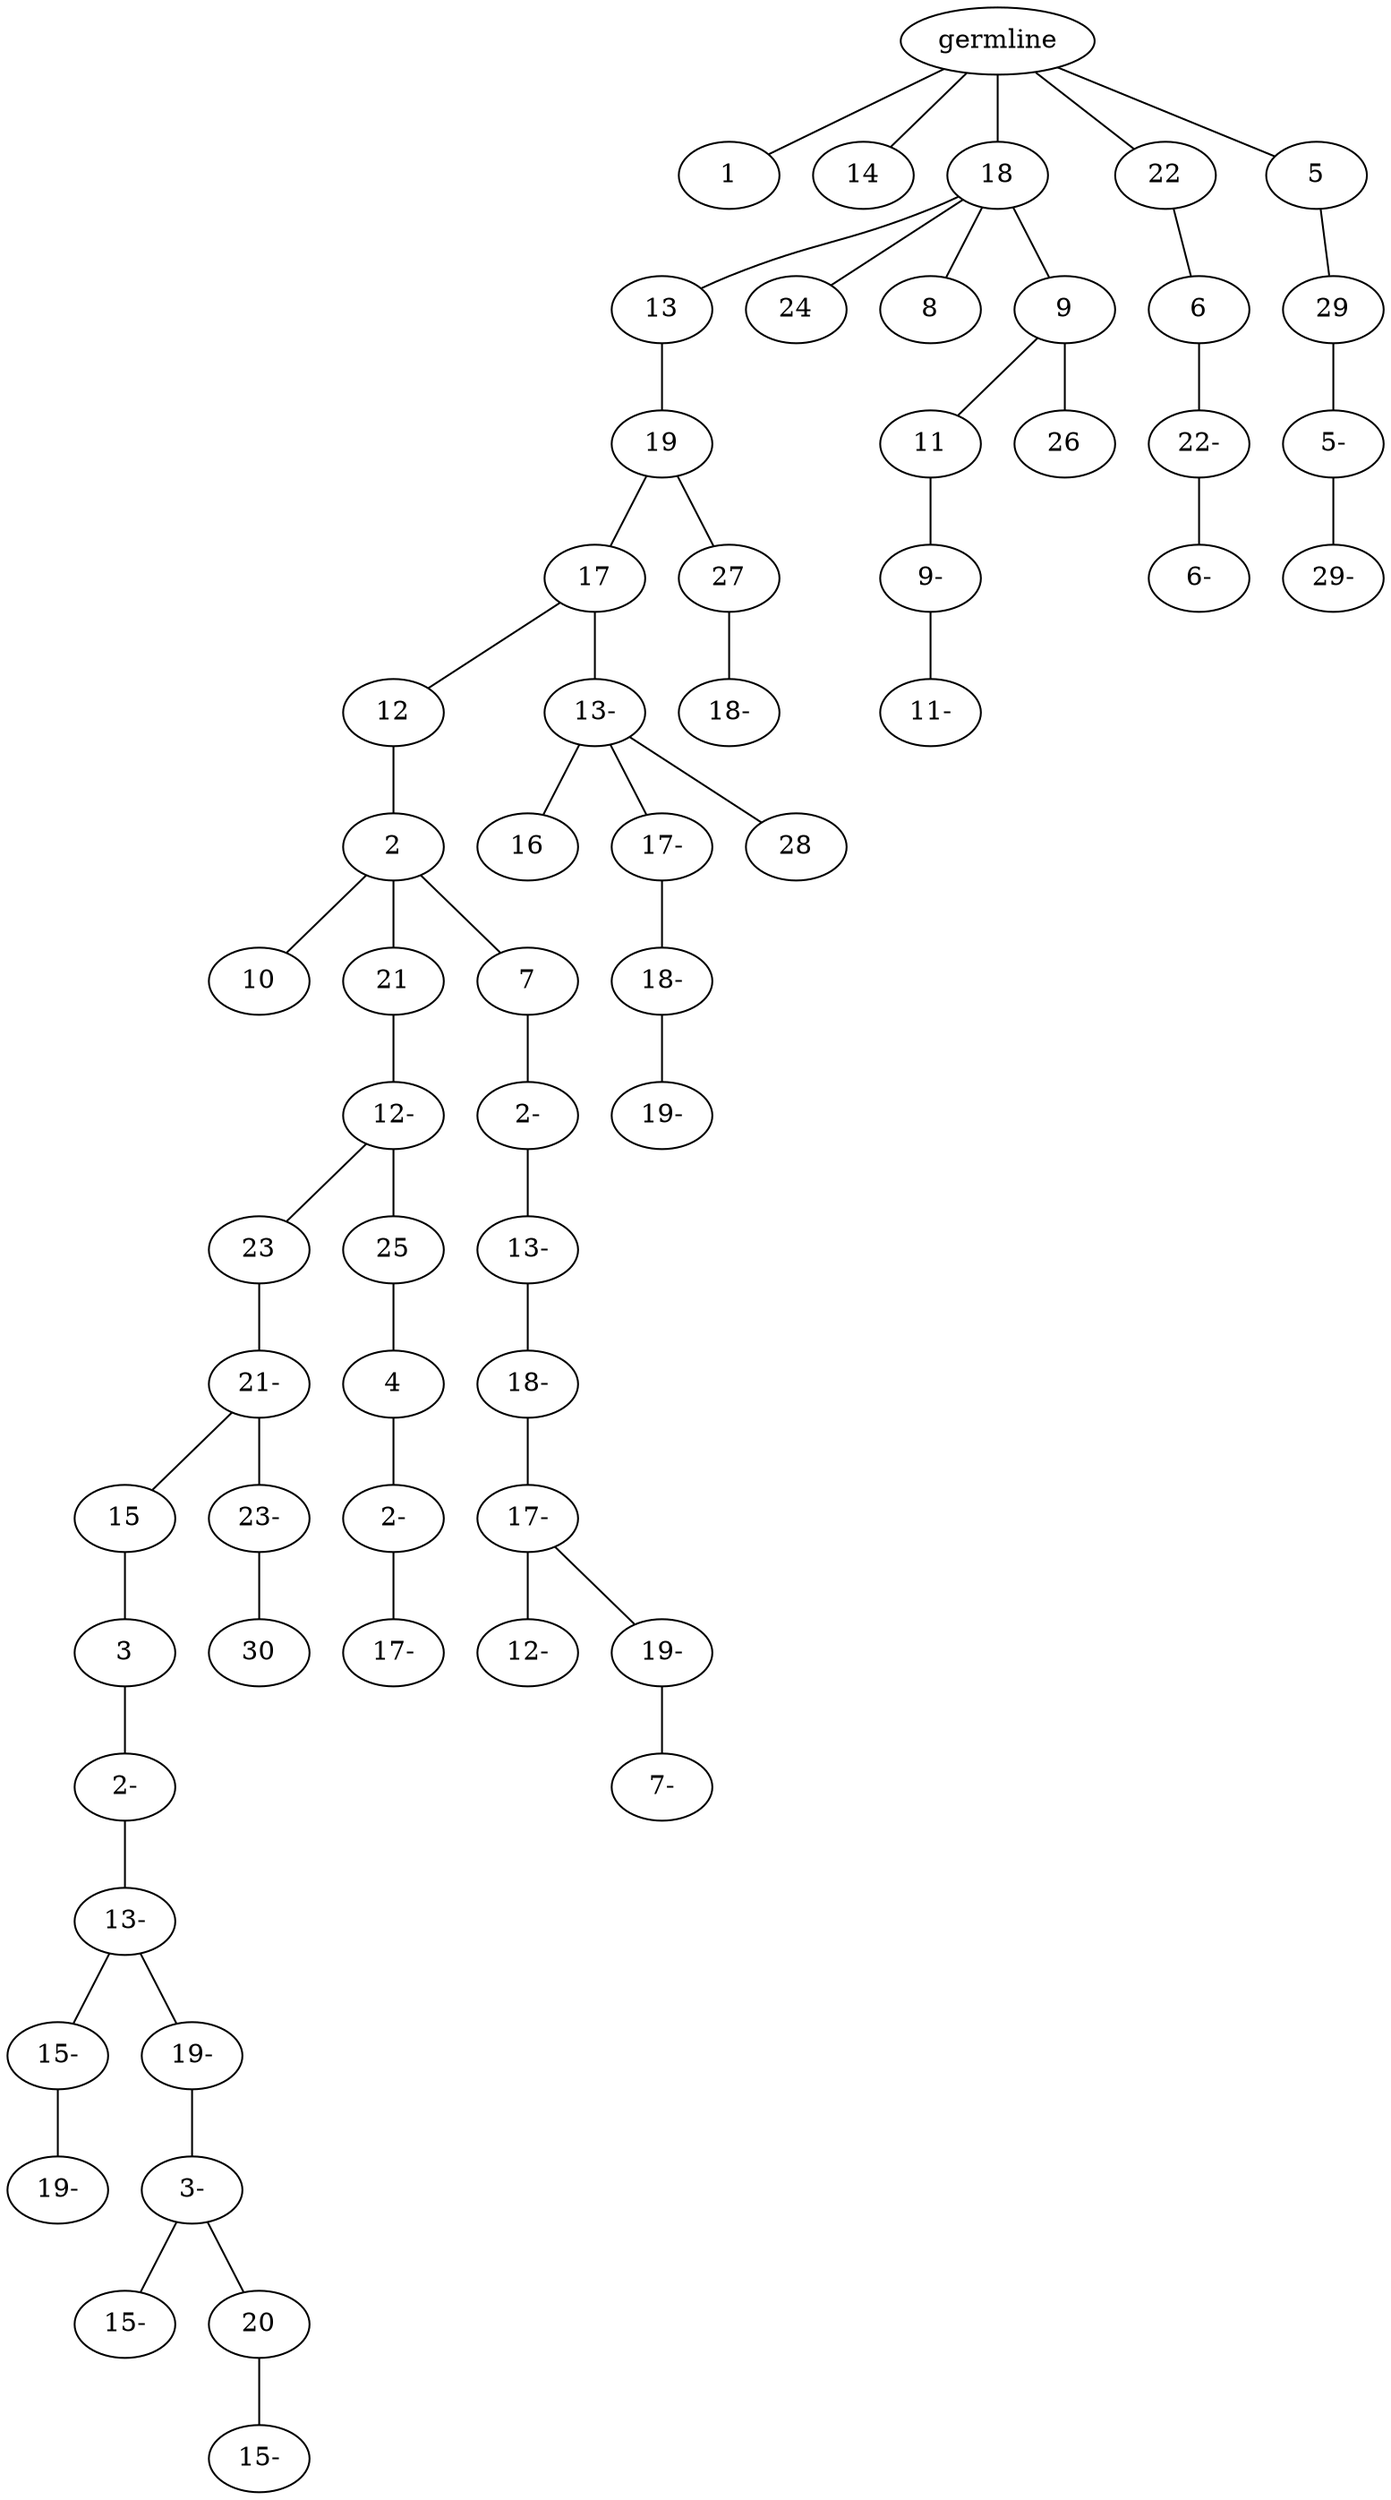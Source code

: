 graph tree {
    "140031929595072" [label="germline"];
    "140031929083264" [label="1"];
    "140031929083984" [label="14"];
    "140031929084320" [label="18"];
    "140031930232352" [label="13"];
    "140031930230288" [label="19"];
    "140031930230528" [label="17"];
    "140031930232736" [label="12"];
    "140031930231104" [label="2"];
    "140031930230864" [label="10"];
    "140031930232112" [label="21"];
    "140031930232304" [label="12-"];
    "140031930231296" [label="23"];
    "140031930478496" [label="21-"];
    "140031930105232" [label="15"];
    "140031930102592" [label="3"];
    "140031930102640" [label="2-"];
    "140031930104992" [label="13-"];
    "140031930102784" [label="15-"];
    "140031930477536" [label="19-"];
    "140031930104320" [label="19-"];
    "140031930102208" [label="3-"];
    "140031930102304" [label="15-"];
    "140031930104032" [label="20"];
    "140031930102016" [label="15-"];
    "140031930103072" [label="23-"];
    "140031930103792" [label="30"];
    "140031930474896" [label="25"];
    "140031930105472" [label="4"];
    "140031930103024" [label="2-"];
    "140031930103120" [label="17-"];
    "140031930232640" [label="7"];
    "140031930232544" [label="2-"];
    "140031930477248" [label="13-"];
    "140031930103984" [label="18-"];
    "140031930105184" [label="17-"];
    "140031930105616" [label="12-"];
    "140031930103168" [label="19-"];
    "140031930104224" [label="7-"];
    "140031930231152" [label="13-"];
    "140031930231440" [label="16"];
    "140031930231056" [label="17-"];
    "140031930232448" [label="18-"];
    "140031930103840" [label="19-"];
    "140031930231344" [label="28"];
    "140031930230000" [label="27"];
    "140031930231824" [label="18-"];
    "140031930477968" [label="24"];
    "140031930478064" [label="8"];
    "140031930232400" [label="9"];
    "140031930228800" [label="11"];
    "140031930101968" [label="9-"];
    "140031930104272" [label="11-"];
    "140031930230432" [label="26"];
    "140031929083552" [label="22"];
    "140031930232256" [label="6"];
    "140031930104800" [label="22-"];
    "140031930103888" [label="6-"];
    "140031929082496" [label="5"];
    "140031930232784" [label="29"];
    "140031930105808" [label="5-"];
    "140031930104896" [label="29-"];
    "140031929595072" -- "140031929083264";
    "140031929595072" -- "140031929083984";
    "140031929595072" -- "140031929084320";
    "140031929595072" -- "140031929083552";
    "140031929595072" -- "140031929082496";
    "140031929084320" -- "140031930232352";
    "140031929084320" -- "140031930477968";
    "140031929084320" -- "140031930478064";
    "140031929084320" -- "140031930232400";
    "140031930232352" -- "140031930230288";
    "140031930230288" -- "140031930230528";
    "140031930230288" -- "140031930230000";
    "140031930230528" -- "140031930232736";
    "140031930230528" -- "140031930231152";
    "140031930232736" -- "140031930231104";
    "140031930231104" -- "140031930230864";
    "140031930231104" -- "140031930232112";
    "140031930231104" -- "140031930232640";
    "140031930232112" -- "140031930232304";
    "140031930232304" -- "140031930231296";
    "140031930232304" -- "140031930474896";
    "140031930231296" -- "140031930478496";
    "140031930478496" -- "140031930105232";
    "140031930478496" -- "140031930103072";
    "140031930105232" -- "140031930102592";
    "140031930102592" -- "140031930102640";
    "140031930102640" -- "140031930104992";
    "140031930104992" -- "140031930102784";
    "140031930104992" -- "140031930104320";
    "140031930102784" -- "140031930477536";
    "140031930104320" -- "140031930102208";
    "140031930102208" -- "140031930102304";
    "140031930102208" -- "140031930104032";
    "140031930104032" -- "140031930102016";
    "140031930103072" -- "140031930103792";
    "140031930474896" -- "140031930105472";
    "140031930105472" -- "140031930103024";
    "140031930103024" -- "140031930103120";
    "140031930232640" -- "140031930232544";
    "140031930232544" -- "140031930477248";
    "140031930477248" -- "140031930103984";
    "140031930103984" -- "140031930105184";
    "140031930105184" -- "140031930105616";
    "140031930105184" -- "140031930103168";
    "140031930103168" -- "140031930104224";
    "140031930231152" -- "140031930231440";
    "140031930231152" -- "140031930231056";
    "140031930231152" -- "140031930231344";
    "140031930231056" -- "140031930232448";
    "140031930232448" -- "140031930103840";
    "140031930230000" -- "140031930231824";
    "140031930232400" -- "140031930228800";
    "140031930232400" -- "140031930230432";
    "140031930228800" -- "140031930101968";
    "140031930101968" -- "140031930104272";
    "140031929083552" -- "140031930232256";
    "140031930232256" -- "140031930104800";
    "140031930104800" -- "140031930103888";
    "140031929082496" -- "140031930232784";
    "140031930232784" -- "140031930105808";
    "140031930105808" -- "140031930104896";
}
